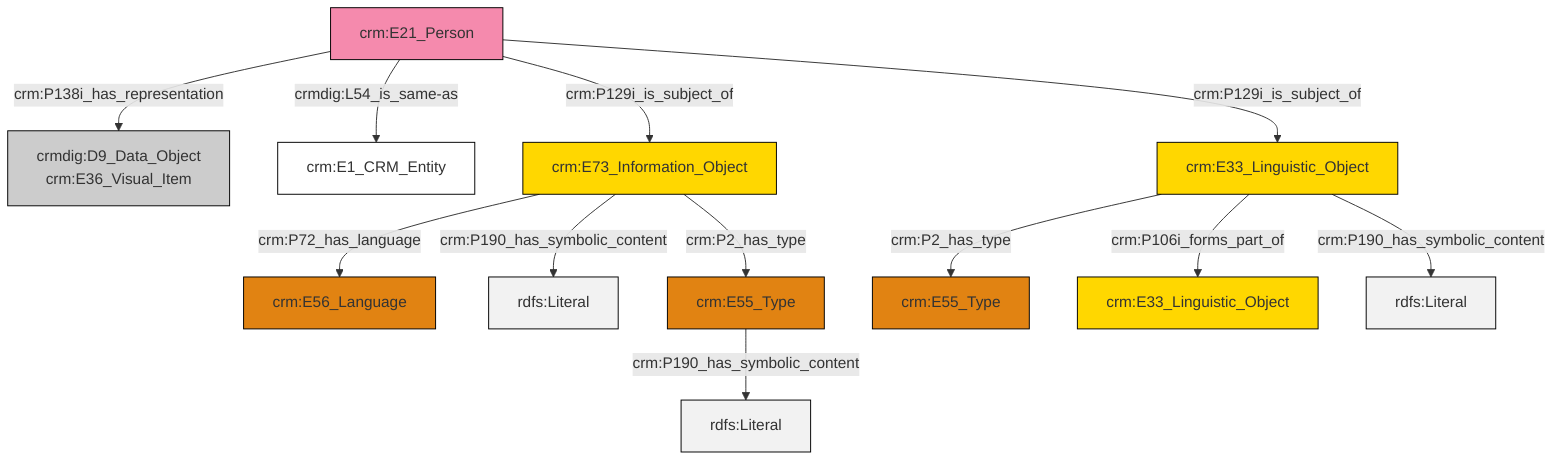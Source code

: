 graph TD
classDef Literal fill:#f2f2f2,stroke:#000000;
classDef CRM_Entity fill:#FFFFFF,stroke:#000000;
classDef Temporal_Entity fill:#00C9E6, stroke:#000000;
classDef Type fill:#E18312, stroke:#000000;
classDef Time-Span fill:#2C9C91, stroke:#000000;
classDef Appellation fill:#FFEB7F, stroke:#000000;
classDef Place fill:#008836, stroke:#000000;
classDef Persistent_Item fill:#B266B2, stroke:#000000;
classDef Conceptual_Object fill:#FFD700, stroke:#000000;
classDef Physical_Thing fill:#D2B48C, stroke:#000000;
classDef Actor fill:#f58aad, stroke:#000000;
classDef PC_Classes fill:#4ce600, stroke:#000000;
classDef Multi fill:#cccccc,stroke:#000000;

0["crm:E55_Type"]:::Type -->|crm:P190_has_symbolic_content| 1[rdfs:Literal]:::Literal
6["crm:E21_Person"]:::Actor -->|crm:P138i_has_representation| 7["crmdig:D9_Data_Object<br>crm:E36_Visual_Item"]:::Multi
6["crm:E21_Person"]:::Actor -->|crmdig:L54_is_same-as| 12["crm:E1_CRM_Entity"]:::CRM_Entity
13["crm:E33_Linguistic_Object"]:::Conceptual_Object -->|crm:P2_has_type| 2["crm:E55_Type"]:::Type
6["crm:E21_Person"]:::Actor -->|crm:P129i_is_subject_of| 4["crm:E73_Information_Object"]:::Conceptual_Object
13["crm:E33_Linguistic_Object"]:::Conceptual_Object -->|crm:P106i_forms_part_of| 9["crm:E33_Linguistic_Object"]:::Conceptual_Object
4["crm:E73_Information_Object"]:::Conceptual_Object -->|crm:P72_has_language| 16["crm:E56_Language"]:::Type
6["crm:E21_Person"]:::Actor -->|crm:P129i_is_subject_of| 13["crm:E33_Linguistic_Object"]:::Conceptual_Object
4["crm:E73_Information_Object"]:::Conceptual_Object -->|crm:P190_has_symbolic_content| 18[rdfs:Literal]:::Literal
13["crm:E33_Linguistic_Object"]:::Conceptual_Object -->|crm:P190_has_symbolic_content| 19[rdfs:Literal]:::Literal
4["crm:E73_Information_Object"]:::Conceptual_Object -->|crm:P2_has_type| 0["crm:E55_Type"]:::Type